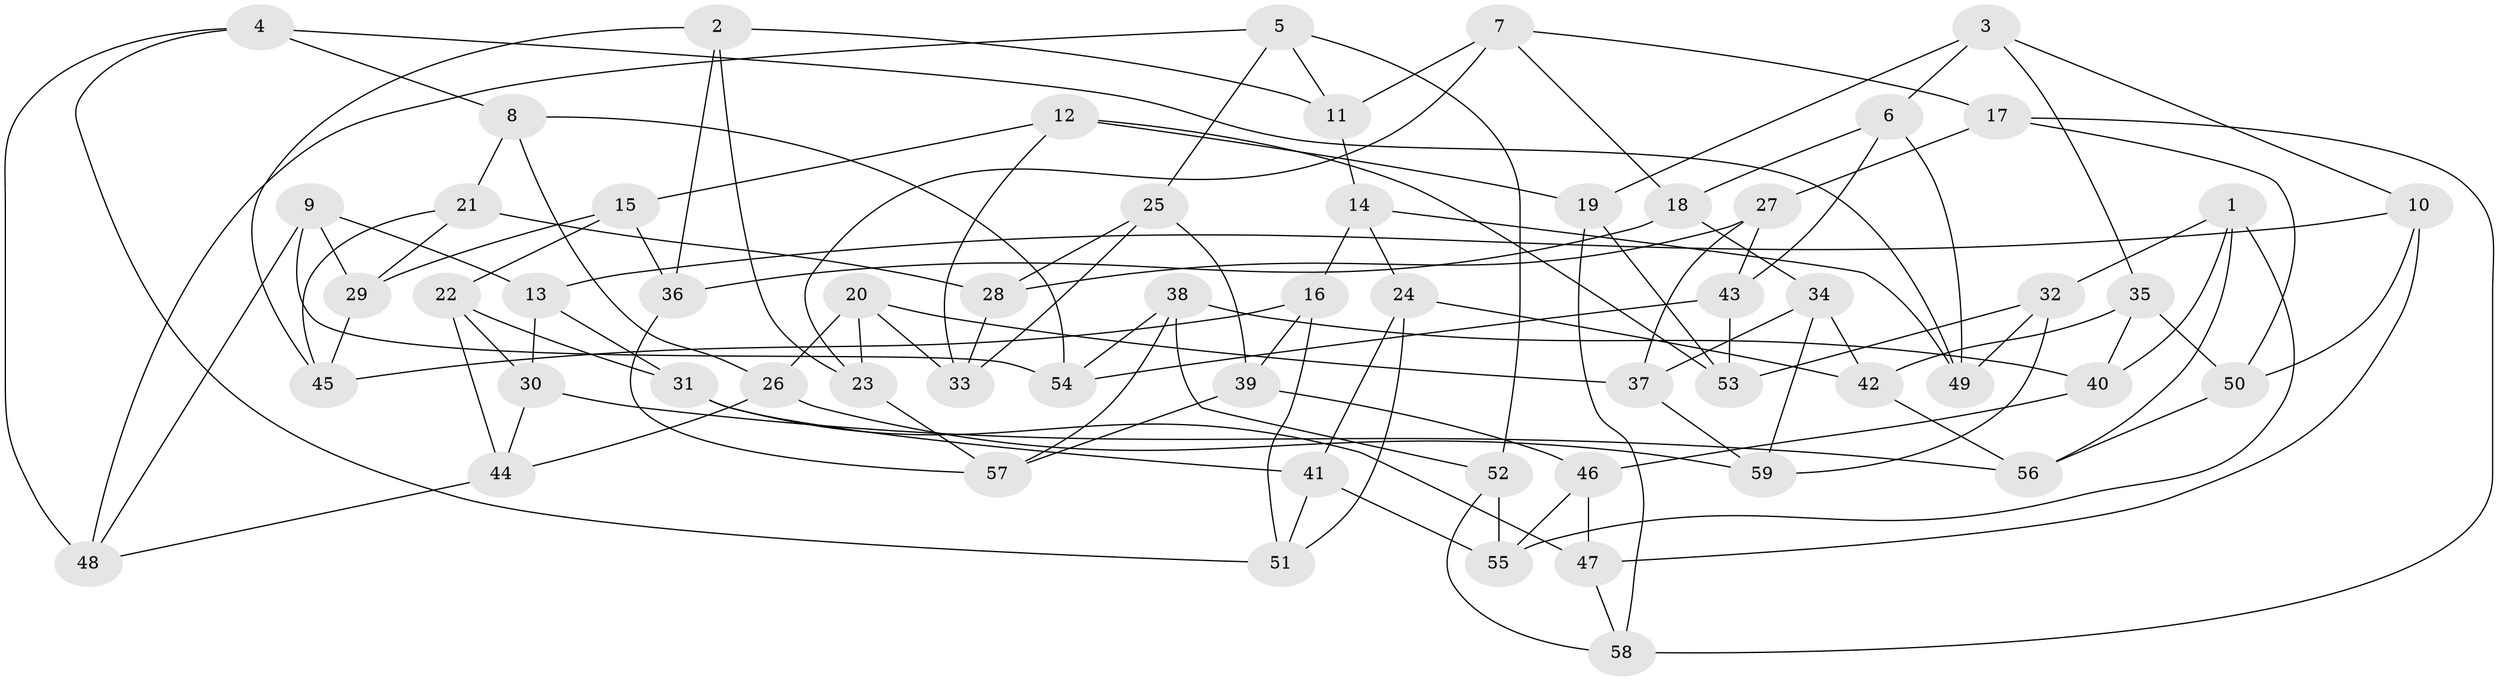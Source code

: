 // Generated by graph-tools (version 1.1) at 2025/03/03/09/25 03:03:03]
// undirected, 59 vertices, 118 edges
graph export_dot {
graph [start="1"]
  node [color=gray90,style=filled];
  1;
  2;
  3;
  4;
  5;
  6;
  7;
  8;
  9;
  10;
  11;
  12;
  13;
  14;
  15;
  16;
  17;
  18;
  19;
  20;
  21;
  22;
  23;
  24;
  25;
  26;
  27;
  28;
  29;
  30;
  31;
  32;
  33;
  34;
  35;
  36;
  37;
  38;
  39;
  40;
  41;
  42;
  43;
  44;
  45;
  46;
  47;
  48;
  49;
  50;
  51;
  52;
  53;
  54;
  55;
  56;
  57;
  58;
  59;
  1 -- 32;
  1 -- 40;
  1 -- 56;
  1 -- 55;
  2 -- 23;
  2 -- 11;
  2 -- 45;
  2 -- 36;
  3 -- 19;
  3 -- 6;
  3 -- 35;
  3 -- 10;
  4 -- 51;
  4 -- 49;
  4 -- 8;
  4 -- 48;
  5 -- 25;
  5 -- 48;
  5 -- 52;
  5 -- 11;
  6 -- 43;
  6 -- 18;
  6 -- 49;
  7 -- 18;
  7 -- 11;
  7 -- 17;
  7 -- 23;
  8 -- 21;
  8 -- 26;
  8 -- 54;
  9 -- 54;
  9 -- 29;
  9 -- 48;
  9 -- 13;
  10 -- 47;
  10 -- 13;
  10 -- 50;
  11 -- 14;
  12 -- 15;
  12 -- 19;
  12 -- 33;
  12 -- 53;
  13 -- 30;
  13 -- 31;
  14 -- 16;
  14 -- 49;
  14 -- 24;
  15 -- 36;
  15 -- 29;
  15 -- 22;
  16 -- 45;
  16 -- 51;
  16 -- 39;
  17 -- 50;
  17 -- 58;
  17 -- 27;
  18 -- 36;
  18 -- 34;
  19 -- 53;
  19 -- 58;
  20 -- 37;
  20 -- 26;
  20 -- 23;
  20 -- 33;
  21 -- 29;
  21 -- 45;
  21 -- 28;
  22 -- 31;
  22 -- 44;
  22 -- 30;
  23 -- 57;
  24 -- 41;
  24 -- 51;
  24 -- 42;
  25 -- 39;
  25 -- 28;
  25 -- 33;
  26 -- 59;
  26 -- 44;
  27 -- 37;
  27 -- 43;
  27 -- 28;
  28 -- 33;
  29 -- 45;
  30 -- 44;
  30 -- 56;
  31 -- 41;
  31 -- 47;
  32 -- 59;
  32 -- 53;
  32 -- 49;
  34 -- 37;
  34 -- 59;
  34 -- 42;
  35 -- 40;
  35 -- 42;
  35 -- 50;
  36 -- 57;
  37 -- 59;
  38 -- 52;
  38 -- 40;
  38 -- 54;
  38 -- 57;
  39 -- 57;
  39 -- 46;
  40 -- 46;
  41 -- 51;
  41 -- 55;
  42 -- 56;
  43 -- 54;
  43 -- 53;
  44 -- 48;
  46 -- 47;
  46 -- 55;
  47 -- 58;
  50 -- 56;
  52 -- 58;
  52 -- 55;
}
